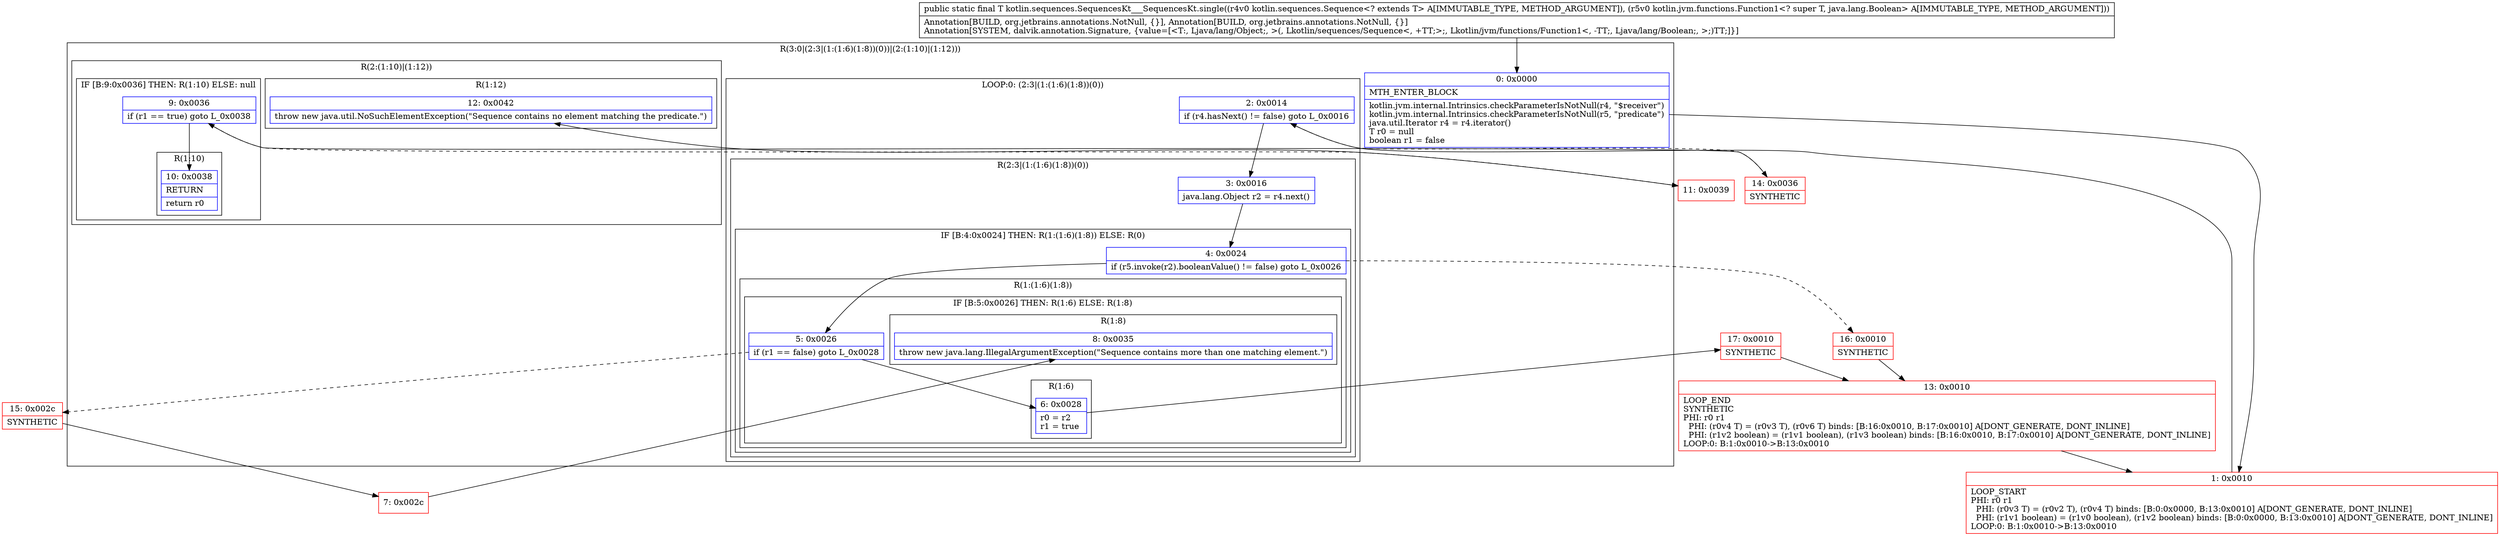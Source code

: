 digraph "CFG forkotlin.sequences.SequencesKt___SequencesKt.single(Lkotlin\/sequences\/Sequence;Lkotlin\/jvm\/functions\/Function1;)Ljava\/lang\/Object;" {
subgraph cluster_Region_761668777 {
label = "R(3:0|(2:3|(1:(1:6)(1:8))(0))|(2:(1:10)|(1:12)))";
node [shape=record,color=blue];
Node_0 [shape=record,label="{0\:\ 0x0000|MTH_ENTER_BLOCK\l|kotlin.jvm.internal.Intrinsics.checkParameterIsNotNull(r4, \"$receiver\")\lkotlin.jvm.internal.Intrinsics.checkParameterIsNotNull(r5, \"predicate\")\ljava.util.Iterator r4 = r4.iterator()\lT r0 = null\lboolean r1 = false\l}"];
subgraph cluster_LoopRegion_632826625 {
label = "LOOP:0: (2:3|(1:(1:6)(1:8))(0))";
node [shape=record,color=blue];
Node_2 [shape=record,label="{2\:\ 0x0014|if (r4.hasNext() != false) goto L_0x0016\l}"];
subgraph cluster_Region_258824011 {
label = "R(2:3|(1:(1:6)(1:8))(0))";
node [shape=record,color=blue];
Node_3 [shape=record,label="{3\:\ 0x0016|java.lang.Object r2 = r4.next()\l}"];
subgraph cluster_IfRegion_687383843 {
label = "IF [B:4:0x0024] THEN: R(1:(1:6)(1:8)) ELSE: R(0)";
node [shape=record,color=blue];
Node_4 [shape=record,label="{4\:\ 0x0024|if (r5.invoke(r2).booleanValue() != false) goto L_0x0026\l}"];
subgraph cluster_Region_1957943500 {
label = "R(1:(1:6)(1:8))";
node [shape=record,color=blue];
subgraph cluster_IfRegion_902122676 {
label = "IF [B:5:0x0026] THEN: R(1:6) ELSE: R(1:8)";
node [shape=record,color=blue];
Node_5 [shape=record,label="{5\:\ 0x0026|if (r1 == false) goto L_0x0028\l}"];
subgraph cluster_Region_1170796432 {
label = "R(1:6)";
node [shape=record,color=blue];
Node_6 [shape=record,label="{6\:\ 0x0028|r0 = r2\lr1 = true\l}"];
}
subgraph cluster_Region_280434040 {
label = "R(1:8)";
node [shape=record,color=blue];
Node_8 [shape=record,label="{8\:\ 0x0035|throw new java.lang.IllegalArgumentException(\"Sequence contains more than one matching element.\")\l}"];
}
}
}
subgraph cluster_Region_1971707690 {
label = "R(0)";
node [shape=record,color=blue];
}
}
}
}
subgraph cluster_Region_406437124 {
label = "R(2:(1:10)|(1:12))";
node [shape=record,color=blue];
subgraph cluster_IfRegion_697988553 {
label = "IF [B:9:0x0036] THEN: R(1:10) ELSE: null";
node [shape=record,color=blue];
Node_9 [shape=record,label="{9\:\ 0x0036|if (r1 == true) goto L_0x0038\l}"];
subgraph cluster_Region_730278495 {
label = "R(1:10)";
node [shape=record,color=blue];
Node_10 [shape=record,label="{10\:\ 0x0038|RETURN\l|return r0\l}"];
}
}
subgraph cluster_Region_1923511159 {
label = "R(1:12)";
node [shape=record,color=blue];
Node_12 [shape=record,label="{12\:\ 0x0042|throw new java.util.NoSuchElementException(\"Sequence contains no element matching the predicate.\")\l}"];
}
}
}
Node_1 [shape=record,color=red,label="{1\:\ 0x0010|LOOP_START\lPHI: r0 r1 \l  PHI: (r0v3 T) = (r0v2 T), (r0v4 T) binds: [B:0:0x0000, B:13:0x0010] A[DONT_GENERATE, DONT_INLINE]\l  PHI: (r1v1 boolean) = (r1v0 boolean), (r1v2 boolean) binds: [B:0:0x0000, B:13:0x0010] A[DONT_GENERATE, DONT_INLINE]\lLOOP:0: B:1:0x0010\-\>B:13:0x0010\l}"];
Node_7 [shape=record,color=red,label="{7\:\ 0x002c}"];
Node_11 [shape=record,color=red,label="{11\:\ 0x0039}"];
Node_13 [shape=record,color=red,label="{13\:\ 0x0010|LOOP_END\lSYNTHETIC\lPHI: r0 r1 \l  PHI: (r0v4 T) = (r0v3 T), (r0v6 T) binds: [B:16:0x0010, B:17:0x0010] A[DONT_GENERATE, DONT_INLINE]\l  PHI: (r1v2 boolean) = (r1v1 boolean), (r1v3 boolean) binds: [B:16:0x0010, B:17:0x0010] A[DONT_GENERATE, DONT_INLINE]\lLOOP:0: B:1:0x0010\-\>B:13:0x0010\l}"];
Node_14 [shape=record,color=red,label="{14\:\ 0x0036|SYNTHETIC\l}"];
Node_15 [shape=record,color=red,label="{15\:\ 0x002c|SYNTHETIC\l}"];
Node_16 [shape=record,color=red,label="{16\:\ 0x0010|SYNTHETIC\l}"];
Node_17 [shape=record,color=red,label="{17\:\ 0x0010|SYNTHETIC\l}"];
MethodNode[shape=record,label="{public static final T kotlin.sequences.SequencesKt___SequencesKt.single((r4v0 kotlin.sequences.Sequence\<? extends T\> A[IMMUTABLE_TYPE, METHOD_ARGUMENT]), (r5v0 kotlin.jvm.functions.Function1\<? super T, java.lang.Boolean\> A[IMMUTABLE_TYPE, METHOD_ARGUMENT]))  | Annotation[BUILD, org.jetbrains.annotations.NotNull, \{\}], Annotation[BUILD, org.jetbrains.annotations.NotNull, \{\}]\lAnnotation[SYSTEM, dalvik.annotation.Signature, \{value=[\<T:, Ljava\/lang\/Object;, \>(, Lkotlin\/sequences\/Sequence\<, +TT;\>;, Lkotlin\/jvm\/functions\/Function1\<, \-TT;, Ljava\/lang\/Boolean;, \>;)TT;]\}]\l}"];
MethodNode -> Node_0;
Node_0 -> Node_1;
Node_2 -> Node_3;
Node_2 -> Node_14[style=dashed];
Node_3 -> Node_4;
Node_4 -> Node_5;
Node_4 -> Node_16[style=dashed];
Node_5 -> Node_6;
Node_5 -> Node_15[style=dashed];
Node_6 -> Node_17;
Node_9 -> Node_10;
Node_9 -> Node_11[style=dashed];
Node_1 -> Node_2;
Node_7 -> Node_8;
Node_11 -> Node_12;
Node_13 -> Node_1;
Node_14 -> Node_9;
Node_15 -> Node_7;
Node_16 -> Node_13;
Node_17 -> Node_13;
}

